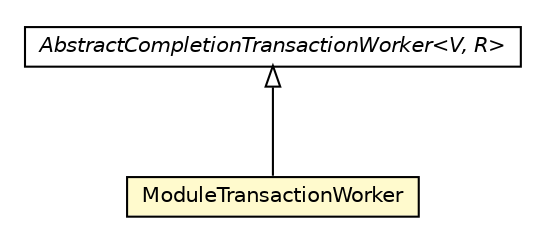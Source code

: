 #!/usr/local/bin/dot
#
# Class diagram 
# Generated by UMLGraph version 5.1 (http://www.umlgraph.org/)
#

digraph G {
	edge [fontname="Helvetica",fontsize=10,labelfontname="Helvetica",labelfontsize=10];
	node [fontname="Helvetica",fontsize=10,shape=plaintext];
	nodesep=0.25;
	ranksep=0.5;
	// org.androidtransfuse.analysis.module.ModuleTransactionWorker
	c54694 [label=<<table title="org.androidtransfuse.analysis.module.ModuleTransactionWorker" border="0" cellborder="1" cellspacing="0" cellpadding="2" port="p" bgcolor="lemonChiffon" href="./ModuleTransactionWorker.html">
		<tr><td><table border="0" cellspacing="0" cellpadding="1">
<tr><td align="center" balign="center"> ModuleTransactionWorker </td></tr>
		</table></td></tr>
		</table>>, fontname="Helvetica", fontcolor="black", fontsize=10.0];
	// org.androidtransfuse.processor.AbstractCompletionTransactionWorker<V, R>
	c54802 [label=<<table title="org.androidtransfuse.processor.AbstractCompletionTransactionWorker" border="0" cellborder="1" cellspacing="0" cellpadding="2" port="p" href="../../processor/AbstractCompletionTransactionWorker.html">
		<tr><td><table border="0" cellspacing="0" cellpadding="1">
<tr><td align="center" balign="center"><font face="Helvetica-Oblique"> AbstractCompletionTransactionWorker&lt;V, R&gt; </font></td></tr>
		</table></td></tr>
		</table>>, fontname="Helvetica", fontcolor="black", fontsize=10.0];
	//org.androidtransfuse.analysis.module.ModuleTransactionWorker extends org.androidtransfuse.processor.AbstractCompletionTransactionWorker<javax.inject.Provider<org.androidtransfuse.adapter.ASTType>, java.lang.Void>
	c54802:p -> c54694:p [dir=back,arrowtail=empty];
}


